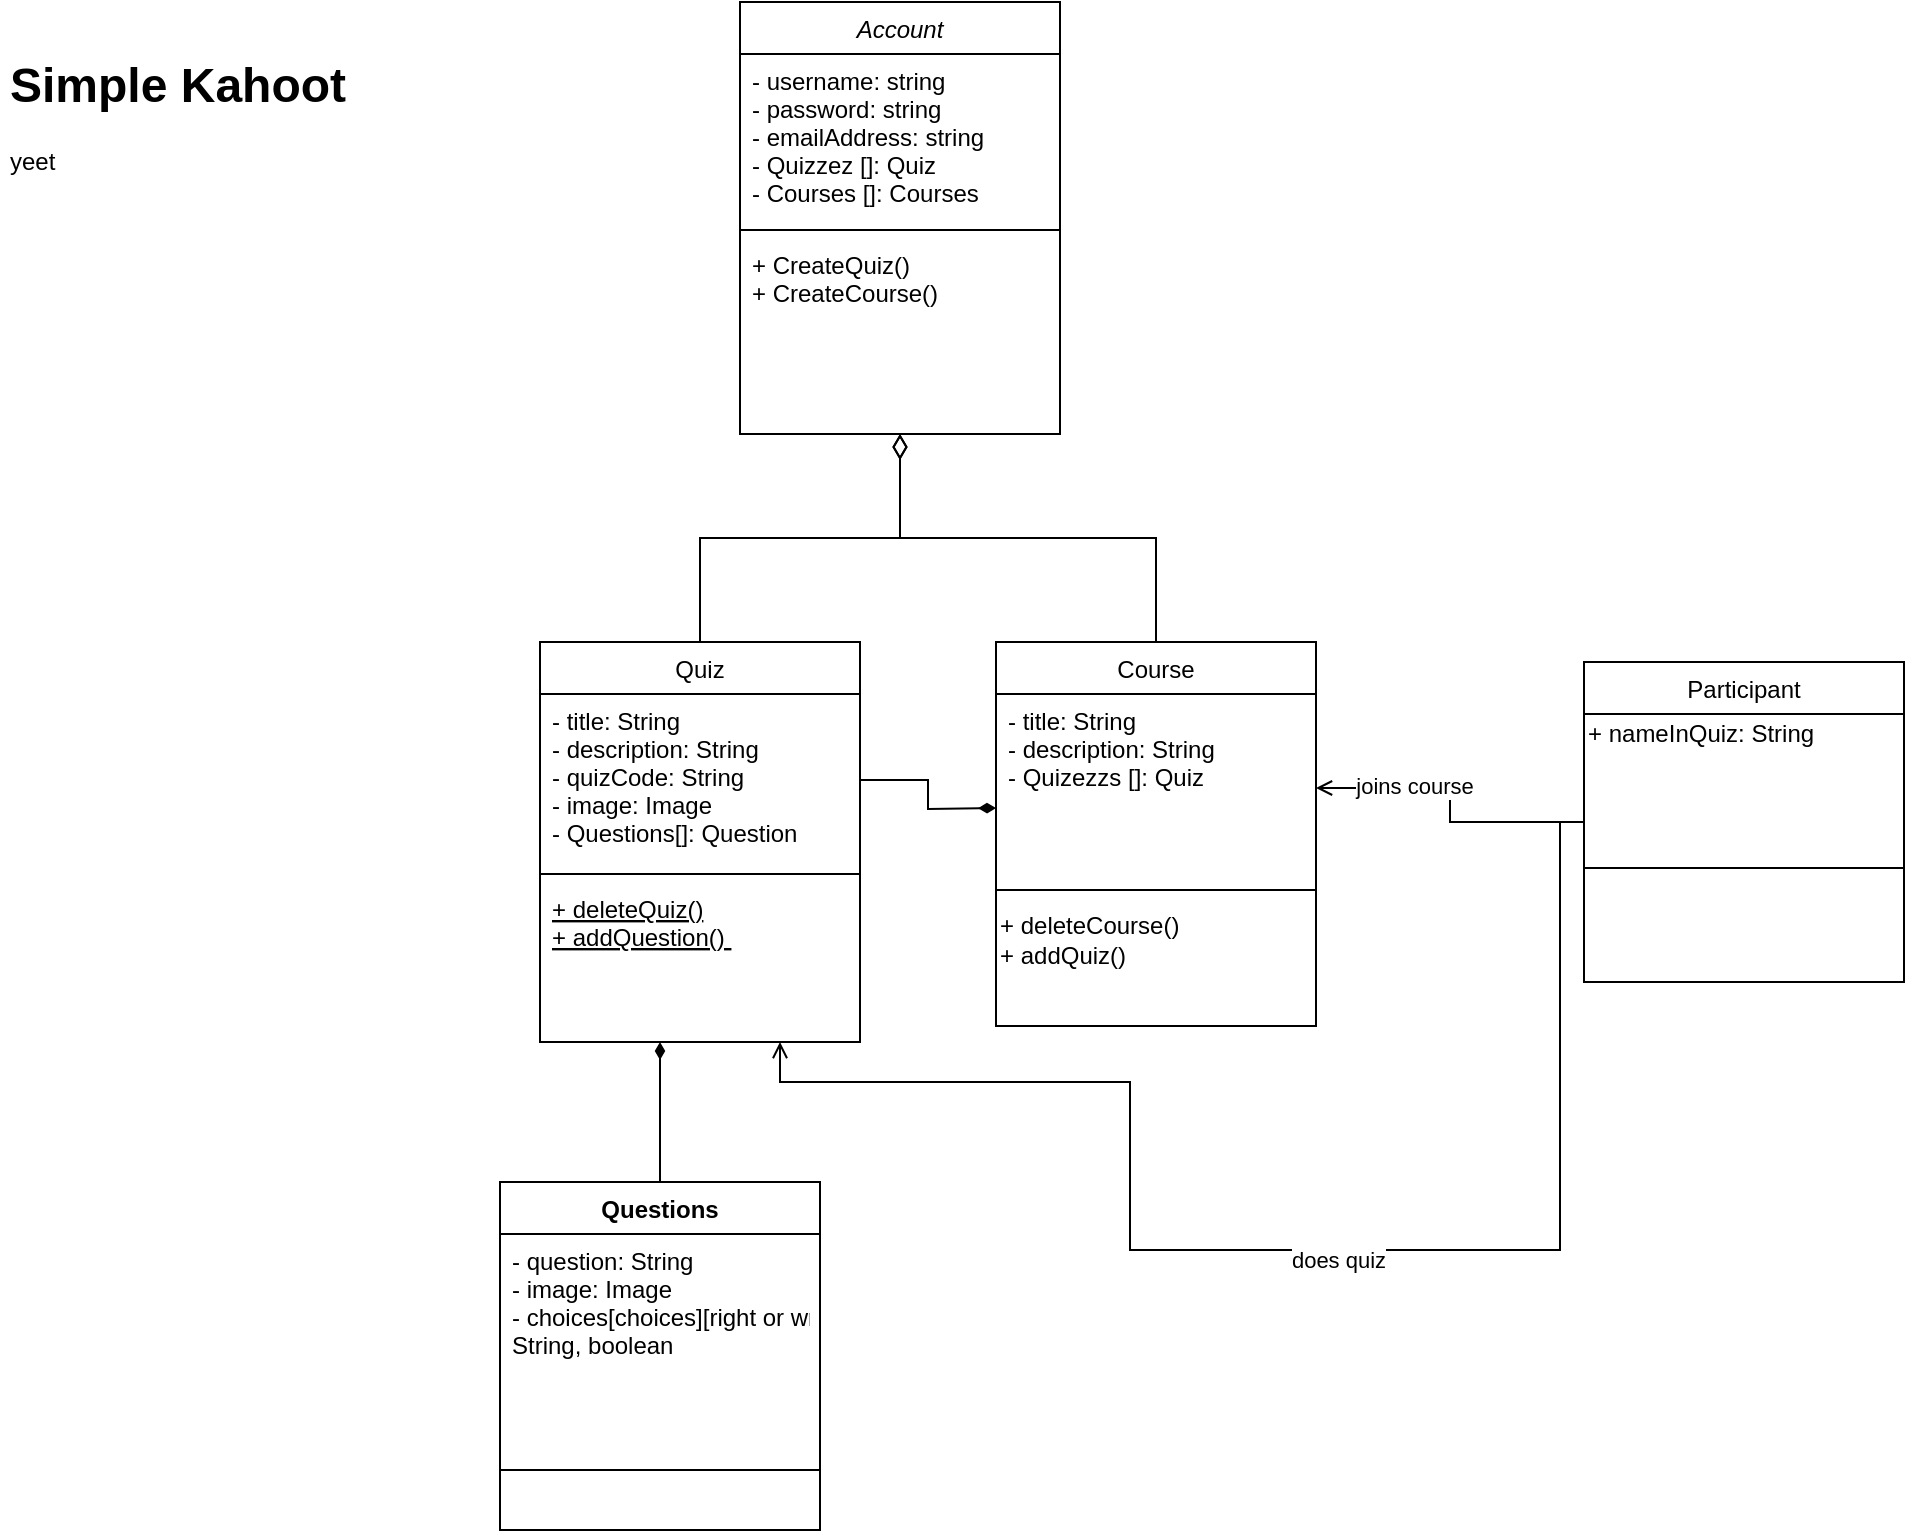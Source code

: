 <mxfile version="17.3.0" type="github">
  <diagram id="C5RBs43oDa-KdzZeNtuy" name="Page-1">
    <mxGraphModel dx="946" dy="622" grid="1" gridSize="14" guides="1" tooltips="1" connect="1" arrows="1" fold="1" page="1" pageScale="1" pageWidth="1169" pageHeight="827" math="0" shadow="0">
      <root>
        <mxCell id="WIyWlLk6GJQsqaUBKTNV-0" />
        <mxCell id="WIyWlLk6GJQsqaUBKTNV-1" parent="WIyWlLk6GJQsqaUBKTNV-0" />
        <mxCell id="zkfFHV4jXpPFQw0GAbJ--0" value="Account" style="swimlane;fontStyle=2;align=center;verticalAlign=top;childLayout=stackLayout;horizontal=1;startSize=26;horizontalStack=0;resizeParent=1;resizeLast=0;collapsible=1;marginBottom=0;rounded=0;shadow=0;strokeWidth=1;" parent="WIyWlLk6GJQsqaUBKTNV-1" vertex="1">
          <mxGeometry x="460" y="20" width="160" height="216" as="geometry">
            <mxRectangle x="230" y="140" width="160" height="26" as="alternateBounds" />
          </mxGeometry>
        </mxCell>
        <mxCell id="zkfFHV4jXpPFQw0GAbJ--1" value="- username: string  &#xa;- password: string&#xa;- emailAddress: string&#xa;- Quizzez []: Quiz &#xa;- Courses []: Courses " style="text;align=left;verticalAlign=top;spacingLeft=4;spacingRight=4;overflow=hidden;rotatable=0;points=[[0,0.5],[1,0.5]];portConstraint=eastwest;" parent="zkfFHV4jXpPFQw0GAbJ--0" vertex="1">
          <mxGeometry y="26" width="160" height="84" as="geometry" />
        </mxCell>
        <mxCell id="zkfFHV4jXpPFQw0GAbJ--4" value="" style="line;html=1;strokeWidth=1;align=left;verticalAlign=middle;spacingTop=-1;spacingLeft=3;spacingRight=3;rotatable=0;labelPosition=right;points=[];portConstraint=eastwest;" parent="zkfFHV4jXpPFQw0GAbJ--0" vertex="1">
          <mxGeometry y="110" width="160" height="8" as="geometry" />
        </mxCell>
        <mxCell id="zkfFHV4jXpPFQw0GAbJ--5" value="+ CreateQuiz()&#xa;+ CreateCourse() &#xa; &#xa;" style="text;align=left;verticalAlign=top;spacingLeft=4;spacingRight=4;overflow=hidden;rotatable=0;points=[[0,0.5],[1,0.5]];portConstraint=eastwest;" parent="zkfFHV4jXpPFQw0GAbJ--0" vertex="1">
          <mxGeometry y="118" width="160" height="98" as="geometry" />
        </mxCell>
        <mxCell id="-uCRrVtRC8WLV9UZ0p6S-15" style="edgeStyle=orthogonalEdgeStyle;rounded=0;orthogonalLoop=1;jettySize=auto;html=1;exitX=1;exitY=0.5;exitDx=0;exitDy=0;endArrow=diamondThin;endFill=1;" parent="WIyWlLk6GJQsqaUBKTNV-1" source="zkfFHV4jXpPFQw0GAbJ--7" edge="1">
          <mxGeometry relative="1" as="geometry">
            <mxPoint x="588" y="423" as="targetPoint" />
          </mxGeometry>
        </mxCell>
        <mxCell id="zkfFHV4jXpPFQw0GAbJ--6" value="Quiz" style="swimlane;fontStyle=0;align=center;verticalAlign=top;childLayout=stackLayout;horizontal=1;startSize=26;horizontalStack=0;resizeParent=1;resizeLast=0;collapsible=1;marginBottom=0;rounded=0;shadow=0;strokeWidth=1;" parent="WIyWlLk6GJQsqaUBKTNV-1" vertex="1">
          <mxGeometry x="360" y="340" width="160" height="200" as="geometry">
            <mxRectangle x="130" y="380" width="160" height="26" as="alternateBounds" />
          </mxGeometry>
        </mxCell>
        <mxCell id="zkfFHV4jXpPFQw0GAbJ--7" value="- title: String &#xa;- description: String &#xa;- quizCode: String&#xa;- image: Image &#xa;- Questions[]: Question&#xa;" style="text;align=left;verticalAlign=top;spacingLeft=4;spacingRight=4;overflow=hidden;rotatable=0;points=[[0,0.5],[1,0.5]];portConstraint=eastwest;" parent="zkfFHV4jXpPFQw0GAbJ--6" vertex="1">
          <mxGeometry y="26" width="160" height="86" as="geometry" />
        </mxCell>
        <mxCell id="zkfFHV4jXpPFQw0GAbJ--9" value="" style="line;html=1;strokeWidth=1;align=left;verticalAlign=middle;spacingTop=-1;spacingLeft=3;spacingRight=3;rotatable=0;labelPosition=right;points=[];portConstraint=eastwest;" parent="zkfFHV4jXpPFQw0GAbJ--6" vertex="1">
          <mxGeometry y="112" width="160" height="8" as="geometry" />
        </mxCell>
        <mxCell id="zkfFHV4jXpPFQw0GAbJ--10" value="+ deleteQuiz()&#xa;+ addQuestion() " style="text;align=left;verticalAlign=top;spacingLeft=4;spacingRight=4;overflow=hidden;rotatable=0;points=[[0,0.5],[1,0.5]];portConstraint=eastwest;fontStyle=4" parent="zkfFHV4jXpPFQw0GAbJ--6" vertex="1">
          <mxGeometry y="120" width="160" height="76" as="geometry" />
        </mxCell>
        <mxCell id="zkfFHV4jXpPFQw0GAbJ--12" value="" style="endArrow=diamondThin;endSize=10;endFill=0;shadow=0;strokeWidth=1;rounded=0;edgeStyle=elbowEdgeStyle;elbow=vertical;" parent="WIyWlLk6GJQsqaUBKTNV-1" source="zkfFHV4jXpPFQw0GAbJ--6" target="zkfFHV4jXpPFQw0GAbJ--0" edge="1">
          <mxGeometry width="160" relative="1" as="geometry">
            <mxPoint x="440" y="103" as="sourcePoint" />
            <mxPoint x="440" y="103" as="targetPoint" />
          </mxGeometry>
        </mxCell>
        <mxCell id="zkfFHV4jXpPFQw0GAbJ--13" value="Course" style="swimlane;fontStyle=0;align=center;verticalAlign=top;childLayout=stackLayout;horizontal=1;startSize=26;horizontalStack=0;resizeParent=1;resizeLast=0;collapsible=1;marginBottom=0;rounded=0;shadow=0;strokeWidth=1;" parent="WIyWlLk6GJQsqaUBKTNV-1" vertex="1">
          <mxGeometry x="588" y="340" width="160" height="192" as="geometry">
            <mxRectangle x="340" y="380" width="170" height="26" as="alternateBounds" />
          </mxGeometry>
        </mxCell>
        <mxCell id="zkfFHV4jXpPFQw0GAbJ--14" value="- title: String &#xa;- description: String&#xa;- Quizezzs []: Quiz &#xa;" style="text;align=left;verticalAlign=top;spacingLeft=4;spacingRight=4;overflow=hidden;rotatable=0;points=[[0,0.5],[1,0.5]];portConstraint=eastwest;" parent="zkfFHV4jXpPFQw0GAbJ--13" vertex="1">
          <mxGeometry y="26" width="160" height="94" as="geometry" />
        </mxCell>
        <mxCell id="zkfFHV4jXpPFQw0GAbJ--15" value="" style="line;html=1;strokeWidth=1;align=left;verticalAlign=middle;spacingTop=-1;spacingLeft=3;spacingRight=3;rotatable=0;labelPosition=right;points=[];portConstraint=eastwest;" parent="zkfFHV4jXpPFQw0GAbJ--13" vertex="1">
          <mxGeometry y="120" width="160" height="8" as="geometry" />
        </mxCell>
        <mxCell id="-uCRrVtRC8WLV9UZ0p6S-26" value="+ deleteCourse()&amp;nbsp;&lt;br&gt;+ addQuiz()" style="text;html=1;align=left;verticalAlign=middle;resizable=0;points=[];autosize=1;strokeColor=none;fillColor=none;" parent="zkfFHV4jXpPFQw0GAbJ--13" vertex="1">
          <mxGeometry y="128" width="160" height="42" as="geometry" />
        </mxCell>
        <mxCell id="zkfFHV4jXpPFQw0GAbJ--16" value="" style="endArrow=diamondThin;endSize=10;endFill=0;shadow=0;strokeWidth=1;rounded=0;edgeStyle=elbowEdgeStyle;elbow=vertical;" parent="WIyWlLk6GJQsqaUBKTNV-1" source="zkfFHV4jXpPFQw0GAbJ--13" target="zkfFHV4jXpPFQw0GAbJ--0" edge="1">
          <mxGeometry width="160" relative="1" as="geometry">
            <mxPoint x="450" y="273" as="sourcePoint" />
            <mxPoint x="550" y="171" as="targetPoint" />
          </mxGeometry>
        </mxCell>
        <mxCell id="-uCRrVtRC8WLV9UZ0p6S-13" style="edgeStyle=orthogonalEdgeStyle;rounded=0;orthogonalLoop=1;jettySize=auto;html=1;endArrow=diamondThin;endFill=1;" parent="WIyWlLk6GJQsqaUBKTNV-1" source="-uCRrVtRC8WLV9UZ0p6S-9" edge="1">
          <mxGeometry relative="1" as="geometry">
            <mxPoint x="420" y="540" as="targetPoint" />
          </mxGeometry>
        </mxCell>
        <mxCell id="-uCRrVtRC8WLV9UZ0p6S-9" value="Questions" style="swimlane;fontStyle=1;align=center;verticalAlign=top;childLayout=stackLayout;horizontal=1;startSize=26;horizontalStack=0;resizeParent=1;resizeParentMax=0;resizeLast=0;collapsible=1;marginBottom=0;" parent="WIyWlLk6GJQsqaUBKTNV-1" vertex="1">
          <mxGeometry x="340" y="610" width="160" height="174" as="geometry" />
        </mxCell>
        <mxCell id="-uCRrVtRC8WLV9UZ0p6S-10" value="- question: String &#xa;- image: Image&#xa;- choices[choices][right or wrong]:&#xa;String, boolean  &#xa;" style="text;strokeColor=none;fillColor=none;align=left;verticalAlign=top;spacingLeft=4;spacingRight=4;overflow=hidden;rotatable=0;points=[[0,0.5],[1,0.5]];portConstraint=eastwest;" parent="-uCRrVtRC8WLV9UZ0p6S-9" vertex="1">
          <mxGeometry y="26" width="160" height="114" as="geometry" />
        </mxCell>
        <mxCell id="-uCRrVtRC8WLV9UZ0p6S-11" value="" style="line;strokeWidth=1;fillColor=none;align=left;verticalAlign=middle;spacingTop=-1;spacingLeft=3;spacingRight=3;rotatable=0;labelPosition=right;points=[];portConstraint=eastwest;" parent="-uCRrVtRC8WLV9UZ0p6S-9" vertex="1">
          <mxGeometry y="140" width="160" height="8" as="geometry" />
        </mxCell>
        <mxCell id="-uCRrVtRC8WLV9UZ0p6S-12" value="  " style="text;strokeColor=none;fillColor=none;align=left;verticalAlign=top;spacingLeft=4;spacingRight=4;overflow=hidden;rotatable=0;points=[[0,0.5],[1,0.5]];portConstraint=eastwest;" parent="-uCRrVtRC8WLV9UZ0p6S-9" vertex="1">
          <mxGeometry y="148" width="160" height="26" as="geometry" />
        </mxCell>
        <mxCell id="-uCRrVtRC8WLV9UZ0p6S-21" style="edgeStyle=orthogonalEdgeStyle;rounded=0;orthogonalLoop=1;jettySize=auto;html=1;entryX=0.75;entryY=1;entryDx=0;entryDy=0;endArrow=open;endFill=0;" parent="WIyWlLk6GJQsqaUBKTNV-1" source="-uCRrVtRC8WLV9UZ0p6S-16" target="zkfFHV4jXpPFQw0GAbJ--6" edge="1">
          <mxGeometry relative="1" as="geometry">
            <Array as="points">
              <mxPoint x="870" y="644" />
              <mxPoint x="655" y="644" />
              <mxPoint x="655" y="560" />
              <mxPoint x="480" y="560" />
            </Array>
          </mxGeometry>
        </mxCell>
        <mxCell id="-uCRrVtRC8WLV9UZ0p6S-22" value="does quiz&lt;br&gt;" style="edgeLabel;html=1;align=center;verticalAlign=middle;resizable=0;points=[];" parent="-uCRrVtRC8WLV9UZ0p6S-21" vertex="1" connectable="0">
          <mxGeometry x="-0.064" y="5" relative="1" as="geometry">
            <mxPoint as="offset" />
          </mxGeometry>
        </mxCell>
        <mxCell id="-uCRrVtRC8WLV9UZ0p6S-23" style="edgeStyle=orthogonalEdgeStyle;rounded=0;orthogonalLoop=1;jettySize=auto;html=1;endArrow=open;endFill=0;" parent="WIyWlLk6GJQsqaUBKTNV-1" source="-uCRrVtRC8WLV9UZ0p6S-16" target="zkfFHV4jXpPFQw0GAbJ--14" edge="1">
          <mxGeometry relative="1" as="geometry" />
        </mxCell>
        <mxCell id="-uCRrVtRC8WLV9UZ0p6S-24" value="joins course" style="edgeLabel;html=1;align=center;verticalAlign=middle;resizable=0;points=[];" parent="-uCRrVtRC8WLV9UZ0p6S-23" vertex="1" connectable="0">
          <mxGeometry x="0.351" y="-1" relative="1" as="geometry">
            <mxPoint as="offset" />
          </mxGeometry>
        </mxCell>
        <mxCell id="-uCRrVtRC8WLV9UZ0p6S-16" value="Participant" style="swimlane;fontStyle=0;align=center;verticalAlign=top;childLayout=stackLayout;horizontal=1;startSize=26;horizontalStack=0;resizeParent=1;resizeLast=0;collapsible=1;marginBottom=0;rounded=0;shadow=0;strokeWidth=1;" parent="WIyWlLk6GJQsqaUBKTNV-1" vertex="1">
          <mxGeometry x="882" y="350" width="160" height="160" as="geometry">
            <mxRectangle x="340" y="380" width="170" height="26" as="alternateBounds" />
          </mxGeometry>
        </mxCell>
        <mxCell id="-uCRrVtRC8WLV9UZ0p6S-20" value="+ nameInQuiz: String" style="text;html=1;align=left;verticalAlign=middle;resizable=0;points=[];autosize=1;strokeColor=none;fillColor=none;" parent="-uCRrVtRC8WLV9UZ0p6S-16" vertex="1">
          <mxGeometry y="26" width="160" height="20" as="geometry" />
        </mxCell>
        <mxCell id="-uCRrVtRC8WLV9UZ0p6S-18" value="" style="line;html=1;strokeWidth=1;align=left;verticalAlign=middle;spacingTop=-1;spacingLeft=3;spacingRight=3;rotatable=0;labelPosition=right;points=[];portConstraint=eastwest;" parent="-uCRrVtRC8WLV9UZ0p6S-16" vertex="1">
          <mxGeometry y="46" width="160" height="114" as="geometry" />
        </mxCell>
        <mxCell id="-uCRrVtRC8WLV9UZ0p6S-29" value="&lt;h1&gt;Simple Kahoot&lt;/h1&gt;&lt;p&gt;yeet&lt;/p&gt;" style="text;html=1;strokeColor=none;fillColor=none;spacing=5;spacingTop=-20;whiteSpace=wrap;overflow=hidden;rounded=0;" parent="WIyWlLk6GJQsqaUBKTNV-1" vertex="1">
          <mxGeometry x="90" y="42" width="190" height="120" as="geometry" />
        </mxCell>
      </root>
    </mxGraphModel>
  </diagram>
</mxfile>
